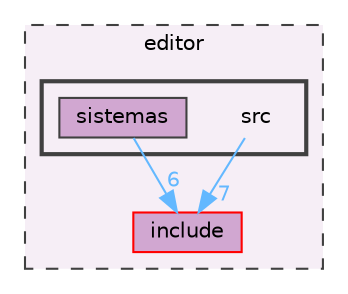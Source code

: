 digraph "editor/src"
{
 // LATEX_PDF_SIZE
  bgcolor="transparent";
  edge [fontname=Helvetica,fontsize=10,labelfontname=Helvetica,labelfontsize=10];
  node [fontname=Helvetica,fontsize=10,shape=box,height=0.2,width=0.4];
  compound=true
  subgraph clusterdir_bac5aa69239d34ac960582aca466258e {
    graph [ bgcolor="#f6eef6", pencolor="grey25", label="editor", fontname=Helvetica,fontsize=10 style="filled,dashed", URL="dir_bac5aa69239d34ac960582aca466258e.html",tooltip=""]
  dir_07800c8bc9e485b30bf8571db4a636e5 [label="include", fillcolor="#d1a7d1", color="red", style="filled", URL="dir_07800c8bc9e485b30bf8571db4a636e5.html",tooltip=""];
  subgraph clusterdir_b7d7d6b8a78807b328f73545b8904b59 {
    graph [ bgcolor="#f6eef6", pencolor="grey25", label="", fontname=Helvetica,fontsize=10 style="filled,bold", URL="dir_b7d7d6b8a78807b328f73545b8904b59.html",tooltip=""]
    dir_b7d7d6b8a78807b328f73545b8904b59 [shape=plaintext, label="src"];
  dir_2bca3a2987d751f7d082fee6fe202b16 [label="sistemas", fillcolor="#d1a7d1", color="grey25", style="filled", URL="dir_2bca3a2987d751f7d082fee6fe202b16.html",tooltip=""];
  }
  }
  dir_b7d7d6b8a78807b328f73545b8904b59->dir_07800c8bc9e485b30bf8571db4a636e5 [headlabel="7", labeldistance=1.5 headhref="dir_000025_000012.html" href="dir_000025_000012.html" color="steelblue1" fontcolor="steelblue1"];
  dir_2bca3a2987d751f7d082fee6fe202b16->dir_07800c8bc9e485b30bf8571db4a636e5 [headlabel="6", labeldistance=1.5 headhref="dir_000023_000012.html" href="dir_000023_000012.html" color="steelblue1" fontcolor="steelblue1"];
}
